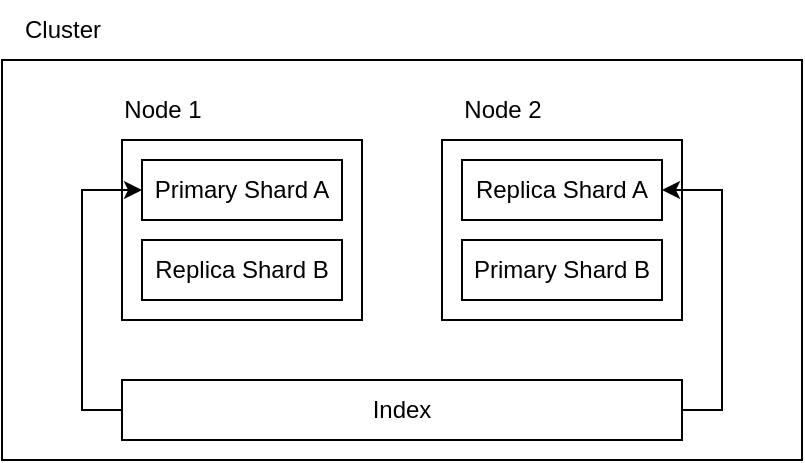<mxfile version="21.3.3" type="github">
  <diagram name="Page-1" id="5HQ0XRLaqg44d9xyagqh">
    <mxGraphModel dx="1215" dy="652" grid="1" gridSize="10" guides="1" tooltips="1" connect="1" arrows="1" fold="1" page="1" pageScale="1" pageWidth="850" pageHeight="1100" background="none" math="0" shadow="0">
      <root>
        <mxCell id="0" />
        <mxCell id="1" parent="0" />
        <mxCell id="6sjZy6x-_zXDmj_1aldC-1" value="" style="rounded=0;whiteSpace=wrap;html=1;" parent="1" vertex="1">
          <mxGeometry x="40" y="80" width="400" height="200" as="geometry" />
        </mxCell>
        <mxCell id="6sjZy6x-_zXDmj_1aldC-2" value="Cluster" style="text;html=1;align=center;verticalAlign=middle;resizable=0;points=[];autosize=1;strokeColor=none;fillColor=none;" parent="1" vertex="1">
          <mxGeometry x="40" y="50" width="60" height="30" as="geometry" />
        </mxCell>
        <mxCell id="6sjZy6x-_zXDmj_1aldC-4" value="" style="rounded=0;whiteSpace=wrap;html=1;" parent="1" vertex="1">
          <mxGeometry x="100" y="120" width="120" height="90" as="geometry" />
        </mxCell>
        <mxCell id="6sjZy6x-_zXDmj_1aldC-5" value="Node 1" style="text;html=1;align=center;verticalAlign=middle;resizable=0;points=[];autosize=1;strokeColor=none;fillColor=none;" parent="1" vertex="1">
          <mxGeometry x="90" y="90" width="60" height="30" as="geometry" />
        </mxCell>
        <mxCell id="6sjZy6x-_zXDmj_1aldC-6" value="&lt;div&gt;Primary Shard A&lt;/div&gt;" style="rounded=0;whiteSpace=wrap;html=1;" parent="1" vertex="1">
          <mxGeometry x="110" y="130" width="100" height="30" as="geometry" />
        </mxCell>
        <mxCell id="6sjZy6x-_zXDmj_1aldC-7" value="Replica Shard B" style="rounded=0;whiteSpace=wrap;html=1;" parent="1" vertex="1">
          <mxGeometry x="110" y="170" width="100" height="30" as="geometry" />
        </mxCell>
        <mxCell id="6sjZy6x-_zXDmj_1aldC-8" value="" style="rounded=0;whiteSpace=wrap;html=1;" parent="1" vertex="1">
          <mxGeometry x="260" y="120" width="120" height="90" as="geometry" />
        </mxCell>
        <mxCell id="6sjZy6x-_zXDmj_1aldC-9" value="Node 2" style="text;html=1;align=center;verticalAlign=middle;resizable=0;points=[];autosize=1;strokeColor=none;fillColor=none;" parent="1" vertex="1">
          <mxGeometry x="260" y="90" width="60" height="30" as="geometry" />
        </mxCell>
        <mxCell id="6sjZy6x-_zXDmj_1aldC-10" value="&lt;div&gt;Replica Shard A&lt;/div&gt;" style="rounded=0;whiteSpace=wrap;html=1;" parent="1" vertex="1">
          <mxGeometry x="270" y="130" width="100" height="30" as="geometry" />
        </mxCell>
        <mxCell id="6sjZy6x-_zXDmj_1aldC-11" value="Primary Shard B" style="rounded=0;whiteSpace=wrap;html=1;" parent="1" vertex="1">
          <mxGeometry x="270" y="170" width="100" height="30" as="geometry" />
        </mxCell>
        <mxCell id="8BeYbarrgUiprwO6t633-3" style="edgeStyle=orthogonalEdgeStyle;rounded=0;orthogonalLoop=1;jettySize=auto;html=1;exitX=0;exitY=0.5;exitDx=0;exitDy=0;entryX=0;entryY=0.5;entryDx=0;entryDy=0;" edge="1" parent="1" source="8BeYbarrgUiprwO6t633-2" target="6sjZy6x-_zXDmj_1aldC-6">
          <mxGeometry relative="1" as="geometry" />
        </mxCell>
        <mxCell id="8BeYbarrgUiprwO6t633-4" style="edgeStyle=orthogonalEdgeStyle;rounded=0;orthogonalLoop=1;jettySize=auto;html=1;exitX=1;exitY=0.5;exitDx=0;exitDy=0;entryX=1;entryY=0.5;entryDx=0;entryDy=0;" edge="1" parent="1" source="8BeYbarrgUiprwO6t633-2" target="6sjZy6x-_zXDmj_1aldC-10">
          <mxGeometry relative="1" as="geometry" />
        </mxCell>
        <mxCell id="8BeYbarrgUiprwO6t633-2" value="Index" style="rounded=0;whiteSpace=wrap;html=1;" vertex="1" parent="1">
          <mxGeometry x="100" y="240" width="280" height="30" as="geometry" />
        </mxCell>
      </root>
    </mxGraphModel>
  </diagram>
</mxfile>
